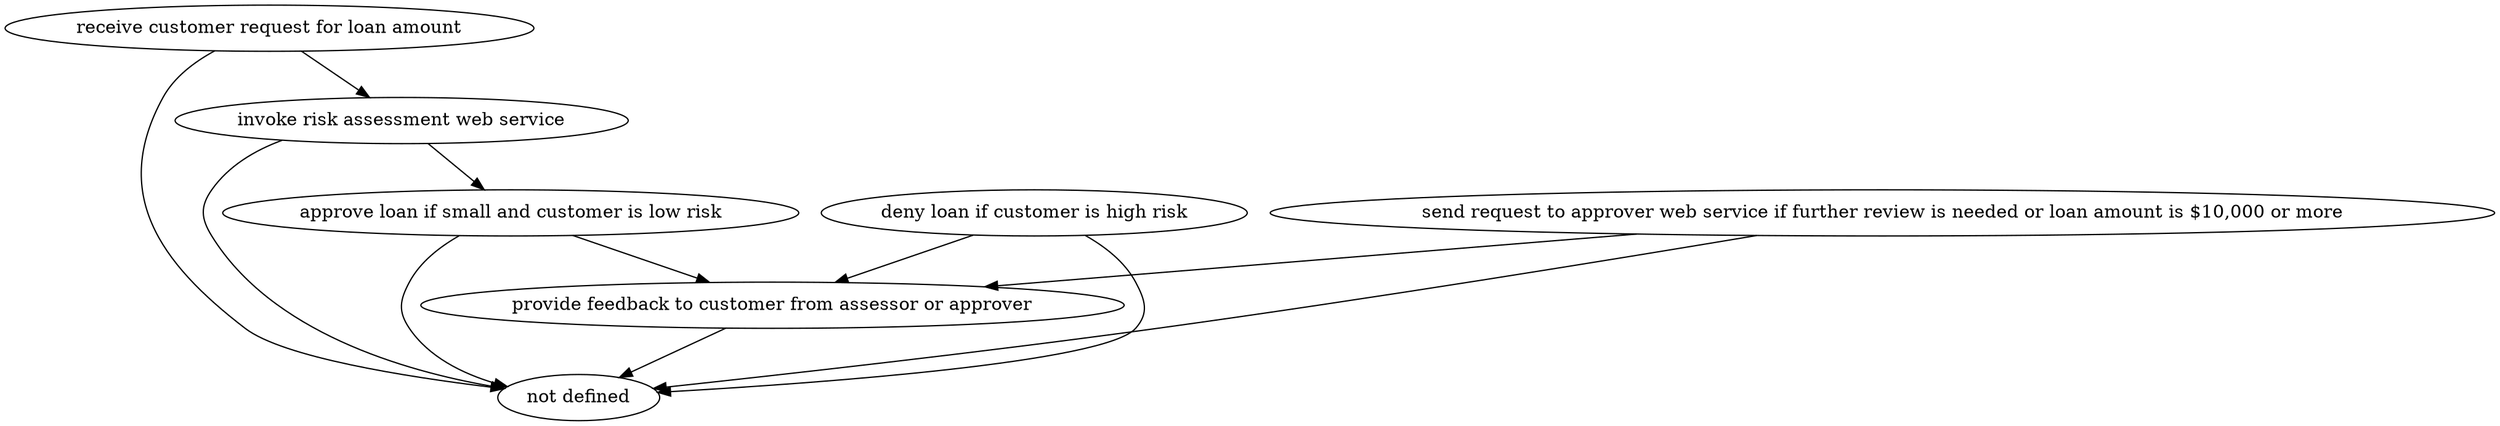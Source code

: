 strict digraph "doc-5.1" {
	graph [name="doc-5.1"];
	"receive customer request for loan amount"	[attrs="{'type': 'Activity', 'label': 'receive customer request for loan amount'}"];
	"invoke risk assessment web service"	[attrs="{'type': 'Activity', 'label': 'invoke risk assessment web service'}"];
	"receive customer request for loan amount" -> "invoke risk assessment web service"	[attrs="{'type': 'flow', 'label': 'flow'}"];
	"not defined"	[attrs="{'type': 'Actor', 'label': 'not defined'}"];
	"receive customer request for loan amount" -> "not defined"	[attrs="{'type': 'actor performer', 'label': 'actor performer'}"];
	"approve loan if small and customer is low risk"	[attrs="{'type': 'Activity', 'label': 'approve loan if small and customer is low risk'}"];
	"invoke risk assessment web service" -> "approve loan if small and customer is low risk"	[attrs="{'type': 'flow', 'label': 'flow'}"];
	"invoke risk assessment web service" -> "not defined"	[attrs="{'type': 'actor performer', 'label': 'actor performer'}"];
	"provide feedback to customer from assessor or approver"	[attrs="{'type': 'Activity', 'label': 'provide feedback to customer from assessor or approver'}"];
	"approve loan if small and customer is low risk" -> "provide feedback to customer from assessor or approver"	[attrs="{'type': 'flow', 'label': 'flow'}"];
	"approve loan if small and customer is low risk" -> "not defined"	[attrs="{'type': 'actor performer', 'label': 'actor performer'}"];
	"deny loan if customer is high risk"	[attrs="{'type': 'Activity', 'label': 'deny loan if customer is high risk'}"];
	"deny loan if customer is high risk" -> "provide feedback to customer from assessor or approver"	[attrs="{'type': 'flow', 'label': 'flow'}"];
	"deny loan if customer is high risk" -> "not defined"	[attrs="{'type': 'actor performer', 'label': 'actor performer'}"];
	"send request to approver web service if further review is needed or loan amount is $10,000 or more"	[attrs="{'type': 'Activity', 'label': 'send request to approver web service if further review is needed or loan amount is $10,000 or more'}"];
	"send request to approver web service if further review is needed or loan amount is $10,000 or more" -> "provide feedback to customer from assessor or approver"	[attrs="{'type': 'flow', 'label': 'flow'}"];
	"send request to approver web service if further review is needed or loan amount is $10,000 or more" -> "not defined"	[attrs="{'type': 'actor performer', 'label': 'actor performer'}"];
	"provide feedback to customer from assessor or approver" -> "not defined"	[attrs="{'type': 'actor performer', 'label': 'actor performer'}"];
}
